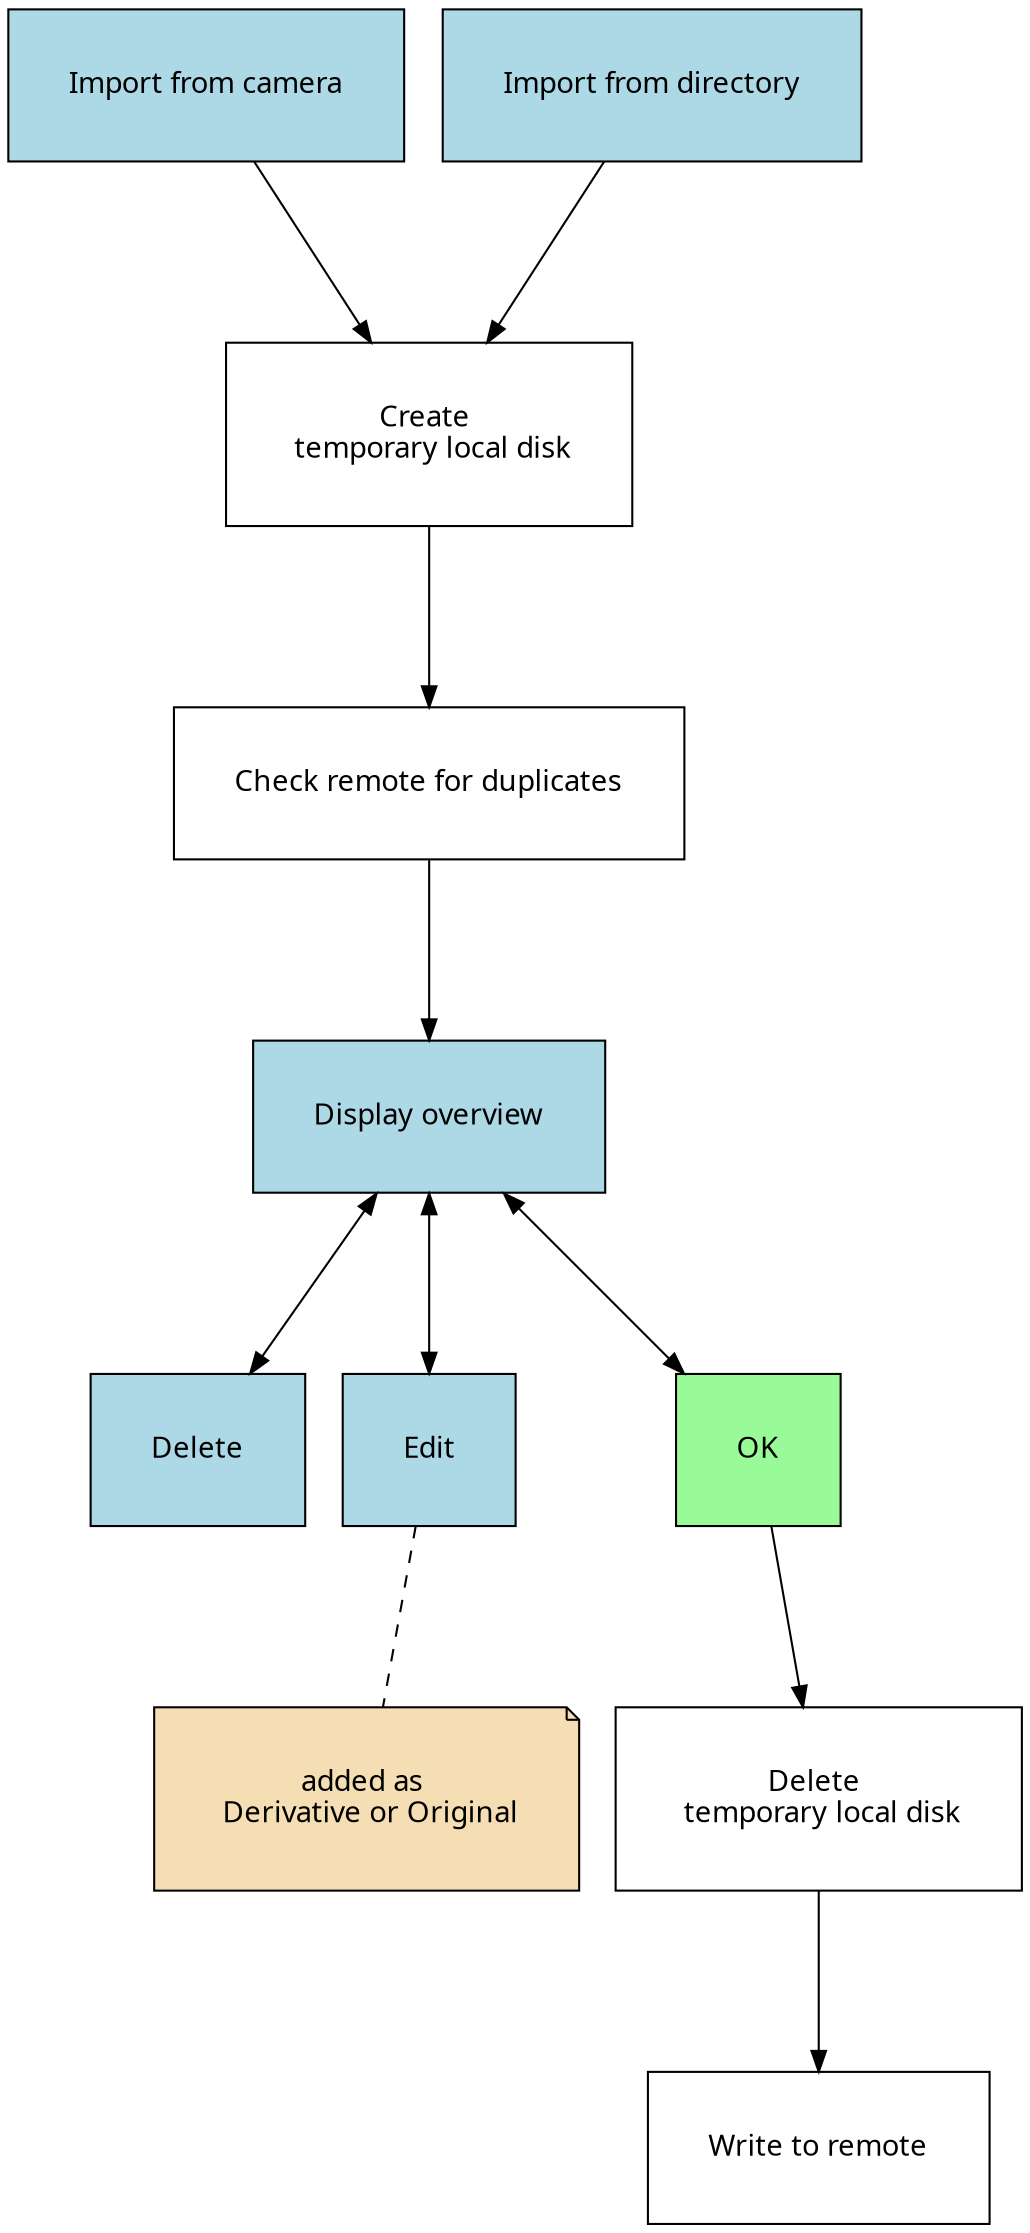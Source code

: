 digraph G {
  rankdir=TB
  bgcolor = "transparent"
  ranksep = "1.2"
  node [fontname = "Sans", shape = "record", margin = ".4"]
  n1 [label = "Import from camera",fillcolor=lightblue,style = "filled"]
  n2 [label = "Import from directory",fillcolor=lightblue,style = "filled"]
  n3 [label="Create \n temporary local disk"]
  n4 [label="Check remote for duplicates"]
  n5 [label = "Display overview",fillcolor=lightblue,style = "filled"]
  n6 [label = "Delete",fillcolor=lightblue,style = "filled"]
  n7 [label = "Edit",fillcolor=lightblue,style = "filled"]
  n8 [label = "OK",fillcolor=palegreen,style = "filled"]
  n9 [label = "Delete \n temporary local disk"]
  n10 [label = "Write to remote"]
  z1 [label = "added as \n Derivative or Original", shape = "note",  style = "filled", fillcolor = "wheat"]
  n1 -> n3 -> n4 -> n5
  n2 -> n3
  n5 -> n6 [dir = "both"]
  n5 -> n7 [dir = "both"]
  n5 -> n8 [dir = "both"]
  n8 -> n9 -> n10
  n7 -> z1 [arrowhead = "none", style = "dashed"]
  
}


